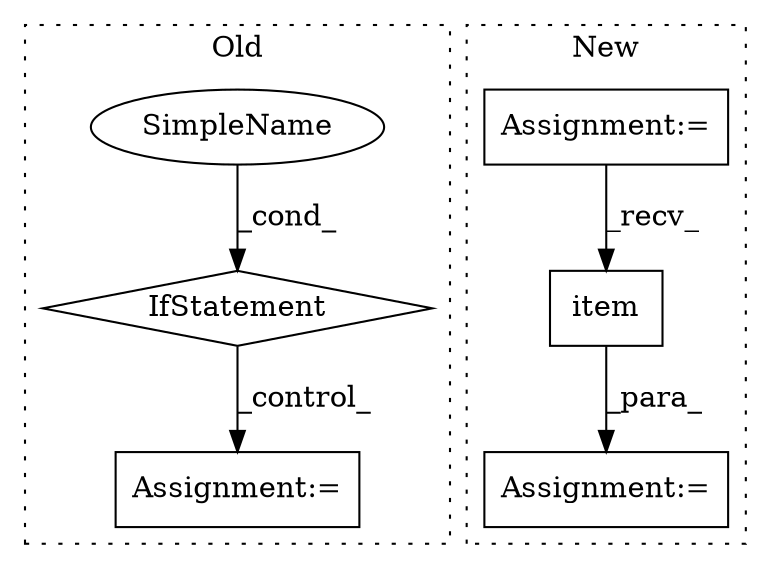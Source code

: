 digraph G {
subgraph cluster0 {
1 [label="IfStatement" a="25" s="1954,2007" l="4,2" shape="diamond"];
3 [label="Assignment:=" a="7" s="2183" l="2" shape="box"];
5 [label="SimpleName" a="42" s="" l="" shape="ellipse"];
label = "Old";
style="dotted";
}
subgraph cluster1 {
2 [label="item" a="32" s="794" l="6" shape="box"];
4 [label="Assignment:=" a="7" s="673" l="1" shape="box"];
6 [label="Assignment:=" a="7" s="762" l="1" shape="box"];
label = "New";
style="dotted";
}
1 -> 3 [label="_control_"];
2 -> 6 [label="_para_"];
4 -> 2 [label="_recv_"];
5 -> 1 [label="_cond_"];
}